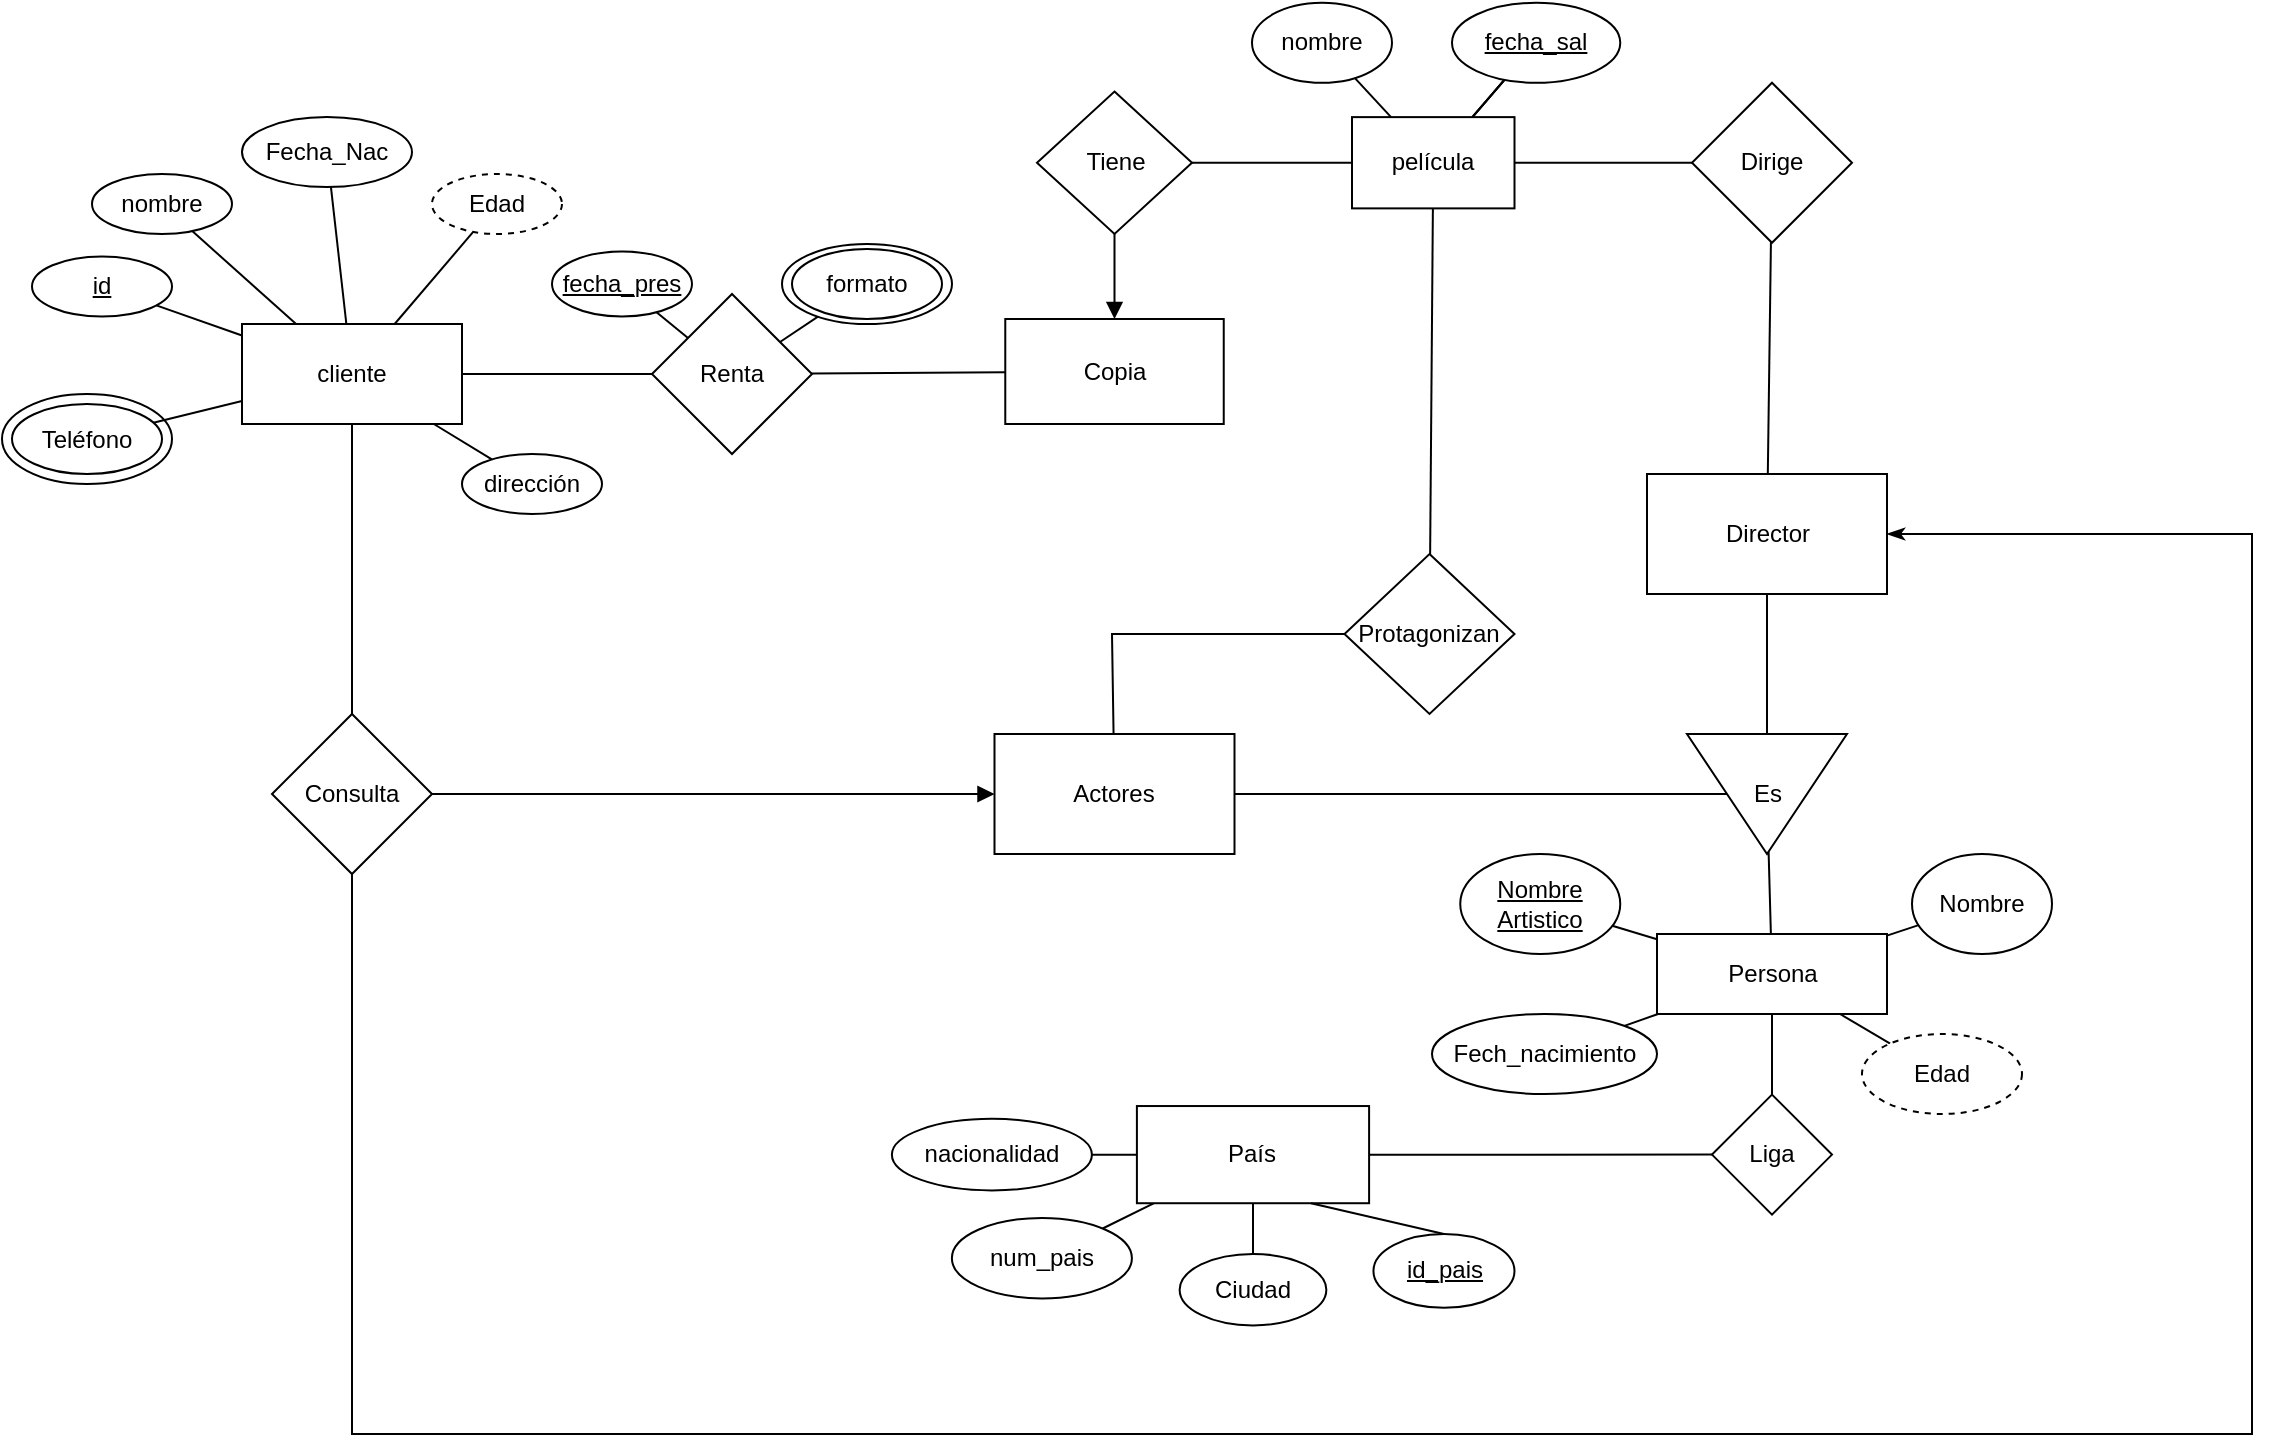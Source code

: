 <mxfile version="16.6.4" type="github">
  <diagram id="XbYHDId6QQW5LhkTKkXW" name="Page-1">
    <mxGraphModel dx="1151" dy="1527" grid="1" gridSize="10" guides="1" tooltips="1" connect="1" arrows="1" fold="1" page="1" pageScale="1" pageWidth="1100" pageHeight="850" math="0" shadow="0">
      <root>
        <mxCell id="0" />
        <mxCell id="1" parent="0" />
        <mxCell id="e1TEVOApzdRCWQLMog-f-6" value="" style="ellipse;whiteSpace=wrap;html=1;rounded=0;" vertex="1" parent="1">
          <mxGeometry x="75" y="160" width="85" height="45" as="geometry" />
        </mxCell>
        <mxCell id="vQORHYDYE9qXVt88JkUZ-2" value="" style="rounded=0;orthogonalLoop=1;jettySize=auto;html=1;endArrow=none;endFill=0;" parent="1" source="qhwseymHXmRA8twH0Vjl-1" target="vQORHYDYE9qXVt88JkUZ-1" edge="1">
          <mxGeometry relative="1" as="geometry" />
        </mxCell>
        <mxCell id="e1TEVOApzdRCWQLMog-f-5" value="" style="edgeStyle=none;rounded=0;orthogonalLoop=1;jettySize=auto;html=1;endArrow=none;endFill=0;" edge="1" parent="1" source="qhwseymHXmRA8twH0Vjl-1" target="e1TEVOApzdRCWQLMog-f-4">
          <mxGeometry relative="1" as="geometry" />
        </mxCell>
        <mxCell id="e1TEVOApzdRCWQLMog-f-9" value="" style="edgeStyle=none;rounded=0;orthogonalLoop=1;jettySize=auto;html=1;endArrow=none;endFill=0;" edge="1" parent="1" source="qhwseymHXmRA8twH0Vjl-1" target="e1TEVOApzdRCWQLMog-f-8">
          <mxGeometry relative="1" as="geometry" />
        </mxCell>
        <mxCell id="e1TEVOApzdRCWQLMog-f-16" value="" style="edgeStyle=none;rounded=0;orthogonalLoop=1;jettySize=auto;html=1;endArrow=none;endFill=0;" edge="1" parent="1" source="qhwseymHXmRA8twH0Vjl-1" target="e1TEVOApzdRCWQLMog-f-15">
          <mxGeometry relative="1" as="geometry" />
        </mxCell>
        <mxCell id="e1TEVOApzdRCWQLMog-f-21" value="" style="edgeStyle=none;rounded=0;orthogonalLoop=1;jettySize=auto;html=1;endArrow=none;endFill=0;" edge="1" parent="1" source="qhwseymHXmRA8twH0Vjl-1" target="e1TEVOApzdRCWQLMog-f-20">
          <mxGeometry relative="1" as="geometry" />
        </mxCell>
        <mxCell id="e1TEVOApzdRCWQLMog-f-149" value="" style="edgeStyle=none;rounded=0;orthogonalLoop=1;jettySize=auto;html=1;startArrow=none;startFill=0;endArrow=none;endFill=0;" edge="1" parent="1" source="qhwseymHXmRA8twH0Vjl-1" target="e1TEVOApzdRCWQLMog-f-148">
          <mxGeometry relative="1" as="geometry" />
        </mxCell>
        <mxCell id="qhwseymHXmRA8twH0Vjl-1" value="cliente" style="rounded=0;whiteSpace=wrap;html=1;" parent="1" vertex="1">
          <mxGeometry x="195" y="125" width="110" height="50" as="geometry" />
        </mxCell>
        <mxCell id="vQORHYDYE9qXVt88JkUZ-1" value="&lt;u&gt;id&lt;/u&gt;" style="ellipse;whiteSpace=wrap;html=1;rounded=0;" parent="1" vertex="1">
          <mxGeometry x="90" y="91.25" width="70" height="30" as="geometry" />
        </mxCell>
        <mxCell id="YXDesHnkqgXv9jODjz7c-2" value="" style="edgeStyle=none;rounded=0;orthogonalLoop=1;jettySize=auto;html=1;endArrow=none;endFill=0;" parent="1" source="YXDesHnkqgXv9jODjz7c-1" target="qhwseymHXmRA8twH0Vjl-1" edge="1">
          <mxGeometry relative="1" as="geometry" />
        </mxCell>
        <mxCell id="YXDesHnkqgXv9jODjz7c-1" value="nombre&lt;br&gt;" style="ellipse;whiteSpace=wrap;html=1;rounded=0;" parent="1" vertex="1">
          <mxGeometry x="120" y="50" width="70" height="30" as="geometry" />
        </mxCell>
        <mxCell id="e1TEVOApzdRCWQLMog-f-40" value="" style="edgeStyle=none;rounded=0;orthogonalLoop=1;jettySize=auto;html=1;endArrow=none;endFill=0;" edge="1" parent="1" source="YXDesHnkqgXv9jODjz7c-3" target="qhwseymHXmRA8twH0Vjl-1">
          <mxGeometry relative="1" as="geometry" />
        </mxCell>
        <mxCell id="YXDesHnkqgXv9jODjz7c-3" value="dirección" style="ellipse;whiteSpace=wrap;html=1;rounded=0;" parent="1" vertex="1">
          <mxGeometry x="305" y="190" width="70" height="30" as="geometry" />
        </mxCell>
        <mxCell id="e1TEVOApzdRCWQLMog-f-4" value="Teléfono" style="ellipse;whiteSpace=wrap;html=1;rounded=0;" vertex="1" parent="1">
          <mxGeometry x="80" y="165" width="75" height="35" as="geometry" />
        </mxCell>
        <mxCell id="e1TEVOApzdRCWQLMog-f-8" value="Fecha_Nac" style="ellipse;whiteSpace=wrap;html=1;rounded=0;" vertex="1" parent="1">
          <mxGeometry x="195" y="21.56" width="85" height="35" as="geometry" />
        </mxCell>
        <mxCell id="e1TEVOApzdRCWQLMog-f-15" value="Edad" style="ellipse;whiteSpace=wrap;html=1;rounded=0;dashed=1;" vertex="1" parent="1">
          <mxGeometry x="290" y="50" width="65" height="30" as="geometry" />
        </mxCell>
        <mxCell id="e1TEVOApzdRCWQLMog-f-129" value="" style="edgeStyle=none;rounded=0;orthogonalLoop=1;jettySize=auto;html=1;endArrow=none;endFill=0;startArrow=block;startFill=1;" edge="1" parent="1" source="e1TEVOApzdRCWQLMog-f-19" target="e1TEVOApzdRCWQLMog-f-128">
          <mxGeometry relative="1" as="geometry" />
        </mxCell>
        <mxCell id="e1TEVOApzdRCWQLMog-f-19" value="Copia" style="rounded=0;whiteSpace=wrap;html=1;" vertex="1" parent="1">
          <mxGeometry x="576.64" y="122.5" width="109.23" height="52.5" as="geometry" />
        </mxCell>
        <mxCell id="e1TEVOApzdRCWQLMog-f-22" value="" style="edgeStyle=none;rounded=0;orthogonalLoop=1;jettySize=auto;html=1;endArrow=none;endFill=0;" edge="1" parent="1" source="e1TEVOApzdRCWQLMog-f-20" target="e1TEVOApzdRCWQLMog-f-19">
          <mxGeometry relative="1" as="geometry" />
        </mxCell>
        <mxCell id="e1TEVOApzdRCWQLMog-f-24" value="" style="edgeStyle=none;rounded=0;orthogonalLoop=1;jettySize=auto;html=1;endArrow=none;endFill=0;" edge="1" parent="1" source="e1TEVOApzdRCWQLMog-f-20" target="e1TEVOApzdRCWQLMog-f-23">
          <mxGeometry relative="1" as="geometry" />
        </mxCell>
        <mxCell id="e1TEVOApzdRCWQLMog-f-115" value="" style="edgeStyle=none;rounded=0;orthogonalLoop=1;jettySize=auto;html=1;endArrow=none;endFill=0;" edge="1" parent="1" source="e1TEVOApzdRCWQLMog-f-20" target="e1TEVOApzdRCWQLMog-f-114">
          <mxGeometry relative="1" as="geometry" />
        </mxCell>
        <mxCell id="e1TEVOApzdRCWQLMog-f-20" value="Renta" style="rhombus;whiteSpace=wrap;html=1;rounded=0;" vertex="1" parent="1">
          <mxGeometry x="400" y="110" width="80" height="80" as="geometry" />
        </mxCell>
        <mxCell id="e1TEVOApzdRCWQLMog-f-23" value="&lt;u&gt;fecha_pres&lt;/u&gt;" style="ellipse;whiteSpace=wrap;html=1;rounded=0;" vertex="1" parent="1">
          <mxGeometry x="350" y="88.75" width="70" height="32.5" as="geometry" />
        </mxCell>
        <mxCell id="e1TEVOApzdRCWQLMog-f-137" value="" style="edgeStyle=none;rounded=0;orthogonalLoop=1;jettySize=auto;html=1;endArrow=none;endFill=0;" edge="1" parent="1" source="e1TEVOApzdRCWQLMog-f-31" target="e1TEVOApzdRCWQLMog-f-132">
          <mxGeometry relative="1" as="geometry" />
        </mxCell>
        <mxCell id="e1TEVOApzdRCWQLMog-f-31" value="Protagonizan" style="rhombus;whiteSpace=wrap;html=1;rounded=0;" vertex="1" parent="1">
          <mxGeometry x="746.25" y="240" width="85" height="80" as="geometry" />
        </mxCell>
        <mxCell id="e1TEVOApzdRCWQLMog-f-62" value="" style="edgeStyle=none;rounded=0;orthogonalLoop=1;jettySize=auto;html=1;endArrow=none;endFill=0;" edge="1" parent="1" source="e1TEVOApzdRCWQLMog-f-33" target="e1TEVOApzdRCWQLMog-f-61">
          <mxGeometry relative="1" as="geometry" />
        </mxCell>
        <mxCell id="e1TEVOApzdRCWQLMog-f-135" value="" style="edgeStyle=none;rounded=0;orthogonalLoop=1;jettySize=auto;html=1;endArrow=none;endFill=0;" edge="1" parent="1" source="e1TEVOApzdRCWQLMog-f-33" target="e1TEVOApzdRCWQLMog-f-31">
          <mxGeometry relative="1" as="geometry">
            <Array as="points">
              <mxPoint x="630" y="280" />
            </Array>
          </mxGeometry>
        </mxCell>
        <mxCell id="e1TEVOApzdRCWQLMog-f-150" value="" style="edgeStyle=none;rounded=0;orthogonalLoop=1;jettySize=auto;html=1;startArrow=block;startFill=1;endArrow=none;endFill=0;" edge="1" parent="1" source="e1TEVOApzdRCWQLMog-f-33" target="e1TEVOApzdRCWQLMog-f-148">
          <mxGeometry relative="1" as="geometry" />
        </mxCell>
        <mxCell id="e1TEVOApzdRCWQLMog-f-33" value="Actores" style="whiteSpace=wrap;html=1;rounded=0;" vertex="1" parent="1">
          <mxGeometry x="571.25" y="330" width="120" height="60" as="geometry" />
        </mxCell>
        <mxCell id="e1TEVOApzdRCWQLMog-f-46" value="" style="edgeStyle=none;rounded=0;orthogonalLoop=1;jettySize=auto;html=1;endArrow=none;endFill=0;" edge="1" parent="1" source="e1TEVOApzdRCWQLMog-f-43" target="e1TEVOApzdRCWQLMog-f-45">
          <mxGeometry relative="1" as="geometry" />
        </mxCell>
        <mxCell id="e1TEVOApzdRCWQLMog-f-134" value="" style="edgeStyle=none;rounded=0;orthogonalLoop=1;jettySize=auto;html=1;endArrow=none;endFill=0;" edge="1" parent="1" source="e1TEVOApzdRCWQLMog-f-43" target="e1TEVOApzdRCWQLMog-f-132">
          <mxGeometry relative="1" as="geometry" />
        </mxCell>
        <mxCell id="e1TEVOApzdRCWQLMog-f-43" value="Dirige" style="rhombus;whiteSpace=wrap;html=1;rounded=0;" vertex="1" parent="1">
          <mxGeometry x="920" y="4.38" width="80" height="80" as="geometry" />
        </mxCell>
        <mxCell id="e1TEVOApzdRCWQLMog-f-152" style="edgeStyle=none;rounded=0;orthogonalLoop=1;jettySize=auto;html=1;startArrow=classicThin;startFill=1;endArrow=none;endFill=0;" edge="1" parent="1" source="e1TEVOApzdRCWQLMog-f-45" target="e1TEVOApzdRCWQLMog-f-148">
          <mxGeometry relative="1" as="geometry">
            <mxPoint x="1150" y="230" as="targetPoint" />
            <Array as="points">
              <mxPoint x="1200" y="230" />
              <mxPoint x="1200" y="680" />
              <mxPoint x="250" y="680" />
            </Array>
          </mxGeometry>
        </mxCell>
        <mxCell id="e1TEVOApzdRCWQLMog-f-45" value="Director" style="whiteSpace=wrap;html=1;rounded=0;" vertex="1" parent="1">
          <mxGeometry x="897.5" y="200" width="120" height="60" as="geometry" />
        </mxCell>
        <mxCell id="e1TEVOApzdRCWQLMog-f-65" value="" style="edgeStyle=none;rounded=0;orthogonalLoop=1;jettySize=auto;html=1;endArrow=none;endFill=0;" edge="1" parent="1" source="e1TEVOApzdRCWQLMog-f-61" target="e1TEVOApzdRCWQLMog-f-45">
          <mxGeometry relative="1" as="geometry" />
        </mxCell>
        <mxCell id="e1TEVOApzdRCWQLMog-f-67" value="" style="edgeStyle=none;rounded=0;orthogonalLoop=1;jettySize=auto;html=1;endArrow=none;endFill=0;" edge="1" parent="1" source="e1TEVOApzdRCWQLMog-f-61" target="e1TEVOApzdRCWQLMog-f-66">
          <mxGeometry relative="1" as="geometry" />
        </mxCell>
        <mxCell id="e1TEVOApzdRCWQLMog-f-61" value="Es" style="triangle;whiteSpace=wrap;html=1;rounded=0;direction=south;horizontal=1;" vertex="1" parent="1">
          <mxGeometry x="917.5" y="330" width="80" height="60" as="geometry" />
        </mxCell>
        <mxCell id="e1TEVOApzdRCWQLMog-f-72" value="" style="edgeStyle=none;rounded=0;orthogonalLoop=1;jettySize=auto;html=1;endArrow=none;endFill=0;" edge="1" parent="1" source="e1TEVOApzdRCWQLMog-f-66" target="e1TEVOApzdRCWQLMog-f-71">
          <mxGeometry relative="1" as="geometry" />
        </mxCell>
        <mxCell id="e1TEVOApzdRCWQLMog-f-97" value="" style="edgeStyle=none;rounded=0;orthogonalLoop=1;jettySize=auto;html=1;endArrow=none;endFill=0;" edge="1" parent="1" source="e1TEVOApzdRCWQLMog-f-66" target="e1TEVOApzdRCWQLMog-f-96">
          <mxGeometry relative="1" as="geometry" />
        </mxCell>
        <mxCell id="e1TEVOApzdRCWQLMog-f-99" value="" style="edgeStyle=none;rounded=0;orthogonalLoop=1;jettySize=auto;html=1;endArrow=none;endFill=0;" edge="1" parent="1" source="e1TEVOApzdRCWQLMog-f-66" target="e1TEVOApzdRCWQLMog-f-98">
          <mxGeometry relative="1" as="geometry" />
        </mxCell>
        <mxCell id="e1TEVOApzdRCWQLMog-f-101" value="" style="edgeStyle=none;rounded=0;orthogonalLoop=1;jettySize=auto;html=1;endArrow=none;endFill=0;" edge="1" parent="1" source="e1TEVOApzdRCWQLMog-f-66" target="e1TEVOApzdRCWQLMog-f-100">
          <mxGeometry relative="1" as="geometry" />
        </mxCell>
        <mxCell id="e1TEVOApzdRCWQLMog-f-66" value="Persona" style="whiteSpace=wrap;html=1;rounded=0;" vertex="1" parent="1">
          <mxGeometry x="902.5" y="430" width="115" height="40" as="geometry" />
        </mxCell>
        <mxCell id="e1TEVOApzdRCWQLMog-f-68" style="edgeStyle=none;rounded=0;orthogonalLoop=1;jettySize=auto;html=1;exitX=0.5;exitY=1;exitDx=0;exitDy=0;endArrow=none;endFill=0;" edge="1" parent="1" source="e1TEVOApzdRCWQLMog-f-61" target="e1TEVOApzdRCWQLMog-f-61">
          <mxGeometry relative="1" as="geometry" />
        </mxCell>
        <mxCell id="e1TEVOApzdRCWQLMog-f-71" value="Liga" style="rhombus;whiteSpace=wrap;html=1;rounded=0;" vertex="1" parent="1">
          <mxGeometry x="930" y="510.31" width="60" height="60" as="geometry" />
        </mxCell>
        <mxCell id="e1TEVOApzdRCWQLMog-f-75" style="edgeStyle=none;rounded=0;orthogonalLoop=1;jettySize=auto;html=1;exitX=0.5;exitY=1;exitDx=0;exitDy=0;endArrow=none;endFill=0;" edge="1" parent="1">
          <mxGeometry relative="1" as="geometry">
            <mxPoint x="769.075" y="636.44" as="sourcePoint" />
            <mxPoint x="769.075" y="636.44" as="targetPoint" />
          </mxGeometry>
        </mxCell>
        <mxCell id="e1TEVOApzdRCWQLMog-f-76" style="edgeStyle=none;rounded=0;orthogonalLoop=1;jettySize=auto;html=1;exitX=0.5;exitY=1;exitDx=0;exitDy=0;endArrow=none;endFill=0;" edge="1" parent="1">
          <mxGeometry relative="1" as="geometry">
            <mxPoint x="769.075" y="636.44" as="sourcePoint" />
            <mxPoint x="769.075" y="636.44" as="targetPoint" />
          </mxGeometry>
        </mxCell>
        <mxCell id="e1TEVOApzdRCWQLMog-f-77" style="edgeStyle=none;rounded=0;orthogonalLoop=1;jettySize=auto;html=1;exitX=0.5;exitY=1;exitDx=0;exitDy=0;endArrow=none;endFill=0;" edge="1" parent="1">
          <mxGeometry relative="1" as="geometry">
            <mxPoint x="727.445" y="635.87" as="sourcePoint" />
            <mxPoint x="727.445" y="635.87" as="targetPoint" />
          </mxGeometry>
        </mxCell>
        <mxCell id="e1TEVOApzdRCWQLMog-f-80" value="" style="edgeStyle=none;rounded=0;orthogonalLoop=1;jettySize=auto;html=1;endArrow=none;endFill=0;" edge="1" parent="1" source="e1TEVOApzdRCWQLMog-f-81" target="e1TEVOApzdRCWQLMog-f-83">
          <mxGeometry relative="1" as="geometry" />
        </mxCell>
        <mxCell id="e1TEVOApzdRCWQLMog-f-95" value="" style="edgeStyle=none;rounded=0;orthogonalLoop=1;jettySize=auto;html=1;endArrow=none;endFill=0;" edge="1" parent="1" source="e1TEVOApzdRCWQLMog-f-81" target="e1TEVOApzdRCWQLMog-f-94">
          <mxGeometry relative="1" as="geometry" />
        </mxCell>
        <mxCell id="e1TEVOApzdRCWQLMog-f-120" value="" style="edgeStyle=none;rounded=0;orthogonalLoop=1;jettySize=auto;html=1;endArrow=none;endFill=0;" edge="1" parent="1" source="e1TEVOApzdRCWQLMog-f-81" target="e1TEVOApzdRCWQLMog-f-82">
          <mxGeometry relative="1" as="geometry" />
        </mxCell>
        <mxCell id="e1TEVOApzdRCWQLMog-f-124" value="" style="edgeStyle=none;rounded=0;orthogonalLoop=1;jettySize=auto;html=1;endArrow=none;endFill=0;" edge="1" parent="1" source="e1TEVOApzdRCWQLMog-f-81" target="e1TEVOApzdRCWQLMog-f-71">
          <mxGeometry relative="1" as="geometry" />
        </mxCell>
        <mxCell id="e1TEVOApzdRCWQLMog-f-81" value="País" style="rounded=0;whiteSpace=wrap;html=1;" vertex="1" parent="1">
          <mxGeometry x="642.45" y="516.02" width="116.1" height="48.59" as="geometry" />
        </mxCell>
        <mxCell id="e1TEVOApzdRCWQLMog-f-82" value="nacionalidad" style="ellipse;whiteSpace=wrap;html=1;rounded=0;" vertex="1" parent="1">
          <mxGeometry x="519.95" y="522.43" width="100" height="35.77" as="geometry" />
        </mxCell>
        <mxCell id="e1TEVOApzdRCWQLMog-f-83" value="num_pais" style="ellipse;whiteSpace=wrap;html=1;rounded=0;" vertex="1" parent="1">
          <mxGeometry x="549.95" y="571.97" width="90" height="40.23" as="geometry" />
        </mxCell>
        <mxCell id="e1TEVOApzdRCWQLMog-f-125" style="edgeStyle=none;rounded=0;orthogonalLoop=1;jettySize=auto;html=1;exitX=0.5;exitY=0;exitDx=0;exitDy=0;entryX=0.75;entryY=1;entryDx=0;entryDy=0;endArrow=none;endFill=0;" edge="1" parent="1" source="e1TEVOApzdRCWQLMog-f-89" target="e1TEVOApzdRCWQLMog-f-81">
          <mxGeometry relative="1" as="geometry" />
        </mxCell>
        <mxCell id="e1TEVOApzdRCWQLMog-f-89" value="&lt;u&gt;id_pais&lt;/u&gt;" style="ellipse;whiteSpace=wrap;html=1;rounded=0;" vertex="1" parent="1">
          <mxGeometry x="760.72" y="580" width="70.53" height="36.91" as="geometry" />
        </mxCell>
        <mxCell id="e1TEVOApzdRCWQLMog-f-92" style="edgeStyle=none;rounded=0;orthogonalLoop=1;jettySize=auto;html=1;exitX=0.5;exitY=1;exitDx=0;exitDy=0;endArrow=none;endFill=0;" edge="1" parent="1">
          <mxGeometry relative="1" as="geometry">
            <mxPoint x="601.2" y="541.18" as="sourcePoint" />
            <mxPoint x="601.2" y="541.18" as="targetPoint" />
          </mxGeometry>
        </mxCell>
        <mxCell id="e1TEVOApzdRCWQLMog-f-94" value="Ciudad" style="ellipse;whiteSpace=wrap;html=1;rounded=0;" vertex="1" parent="1">
          <mxGeometry x="663.82" y="590.0" width="73.35" height="35.71" as="geometry" />
        </mxCell>
        <mxCell id="e1TEVOApzdRCWQLMog-f-96" value="Nombre" style="ellipse;whiteSpace=wrap;html=1;rounded=0;" vertex="1" parent="1">
          <mxGeometry x="1030" y="390" width="70" height="50" as="geometry" />
        </mxCell>
        <mxCell id="e1TEVOApzdRCWQLMog-f-98" value="Fech_nacimiento" style="ellipse;whiteSpace=wrap;html=1;rounded=0;" vertex="1" parent="1">
          <mxGeometry x="790" y="470" width="112.5" height="40" as="geometry" />
        </mxCell>
        <mxCell id="e1TEVOApzdRCWQLMog-f-100" value="Edad" style="ellipse;whiteSpace=wrap;html=1;rounded=0;dashed=1;" vertex="1" parent="1">
          <mxGeometry x="1005" y="480" width="80" height="40" as="geometry" />
        </mxCell>
        <mxCell id="e1TEVOApzdRCWQLMog-f-103" style="edgeStyle=none;rounded=0;orthogonalLoop=1;jettySize=auto;html=1;exitX=0;exitY=0.5;exitDx=0;exitDy=0;endArrow=none;endFill=0;" edge="1" parent="1" source="e1TEVOApzdRCWQLMog-f-66" target="e1TEVOApzdRCWQLMog-f-66">
          <mxGeometry relative="1" as="geometry" />
        </mxCell>
        <mxCell id="e1TEVOApzdRCWQLMog-f-104" style="edgeStyle=none;rounded=0;orthogonalLoop=1;jettySize=auto;html=1;exitX=0.75;exitY=0;exitDx=0;exitDy=0;endArrow=none;endFill=0;" edge="1" parent="1" source="e1TEVOApzdRCWQLMog-f-66" target="e1TEVOApzdRCWQLMog-f-66">
          <mxGeometry relative="1" as="geometry" />
        </mxCell>
        <mxCell id="e1TEVOApzdRCWQLMog-f-106" value="" style="edgeStyle=none;rounded=0;orthogonalLoop=1;jettySize=auto;html=1;endArrow=none;endFill=0;" edge="1" parent="1" source="e1TEVOApzdRCWQLMog-f-105" target="e1TEVOApzdRCWQLMog-f-66">
          <mxGeometry relative="1" as="geometry" />
        </mxCell>
        <mxCell id="e1TEVOApzdRCWQLMog-f-105" value="&lt;u&gt;Nombre Artistico&lt;/u&gt;" style="ellipse;whiteSpace=wrap;html=1;rounded=0;" vertex="1" parent="1">
          <mxGeometry x="804.13" y="390" width="80" height="50" as="geometry" />
        </mxCell>
        <mxCell id="e1TEVOApzdRCWQLMog-f-116" value="" style="ellipse;whiteSpace=wrap;html=1;" vertex="1" parent="1">
          <mxGeometry x="465" y="85" width="85" height="40" as="geometry" />
        </mxCell>
        <mxCell id="e1TEVOApzdRCWQLMog-f-114" value="formato" style="ellipse;whiteSpace=wrap;html=1;rounded=0;" vertex="1" parent="1">
          <mxGeometry x="470" y="87.5" width="75" height="35" as="geometry" />
        </mxCell>
        <mxCell id="e1TEVOApzdRCWQLMog-f-133" value="" style="edgeStyle=none;rounded=0;orthogonalLoop=1;jettySize=auto;html=1;endArrow=none;endFill=0;" edge="1" parent="1" source="e1TEVOApzdRCWQLMog-f-128" target="e1TEVOApzdRCWQLMog-f-132">
          <mxGeometry relative="1" as="geometry" />
        </mxCell>
        <mxCell id="e1TEVOApzdRCWQLMog-f-128" value="Tiene" style="rhombus;whiteSpace=wrap;html=1;rounded=0;" vertex="1" parent="1">
          <mxGeometry x="592.5" y="8.75" width="77.5" height="71.25" as="geometry" />
        </mxCell>
        <mxCell id="e1TEVOApzdRCWQLMog-f-139" value="" style="edgeStyle=none;rounded=0;orthogonalLoop=1;jettySize=auto;html=1;endArrow=none;endFill=0;" edge="1" parent="1" source="e1TEVOApzdRCWQLMog-f-132" target="e1TEVOApzdRCWQLMog-f-138">
          <mxGeometry relative="1" as="geometry" />
        </mxCell>
        <mxCell id="e1TEVOApzdRCWQLMog-f-140" value="" style="edgeStyle=none;rounded=0;orthogonalLoop=1;jettySize=auto;html=1;endArrow=none;endFill=0;" edge="1" parent="1" source="e1TEVOApzdRCWQLMog-f-132" target="e1TEVOApzdRCWQLMog-f-138">
          <mxGeometry relative="1" as="geometry" />
        </mxCell>
        <mxCell id="e1TEVOApzdRCWQLMog-f-143" value="" style="edgeStyle=none;rounded=0;orthogonalLoop=1;jettySize=auto;html=1;endArrow=none;endFill=0;" edge="1" parent="1" source="e1TEVOApzdRCWQLMog-f-132" target="e1TEVOApzdRCWQLMog-f-142">
          <mxGeometry relative="1" as="geometry" />
        </mxCell>
        <mxCell id="e1TEVOApzdRCWQLMog-f-132" value="película" style="whiteSpace=wrap;html=1;rounded=0;" vertex="1" parent="1">
          <mxGeometry x="750" y="21.56" width="81.25" height="45.63" as="geometry" />
        </mxCell>
        <mxCell id="e1TEVOApzdRCWQLMog-f-141" value="" style="edgeStyle=none;rounded=0;orthogonalLoop=1;jettySize=auto;html=1;endArrow=none;endFill=0;" edge="1" parent="1" source="e1TEVOApzdRCWQLMog-f-138" target="e1TEVOApzdRCWQLMog-f-132">
          <mxGeometry relative="1" as="geometry" />
        </mxCell>
        <mxCell id="e1TEVOApzdRCWQLMog-f-138" value="&lt;u&gt;fecha_sal&lt;/u&gt;" style="ellipse;whiteSpace=wrap;html=1;rounded=0;" vertex="1" parent="1">
          <mxGeometry x="800" y="-35.61" width="84.13" height="40" as="geometry" />
        </mxCell>
        <mxCell id="e1TEVOApzdRCWQLMog-f-142" value="nombre" style="ellipse;whiteSpace=wrap;html=1;rounded=0;" vertex="1" parent="1">
          <mxGeometry x="700" y="-35.61" width="70" height="39.99" as="geometry" />
        </mxCell>
        <mxCell id="e1TEVOApzdRCWQLMog-f-148" value="Consulta" style="rhombus;whiteSpace=wrap;html=1;rounded=0;" vertex="1" parent="1">
          <mxGeometry x="210" y="320" width="80" height="80" as="geometry" />
        </mxCell>
      </root>
    </mxGraphModel>
  </diagram>
</mxfile>
